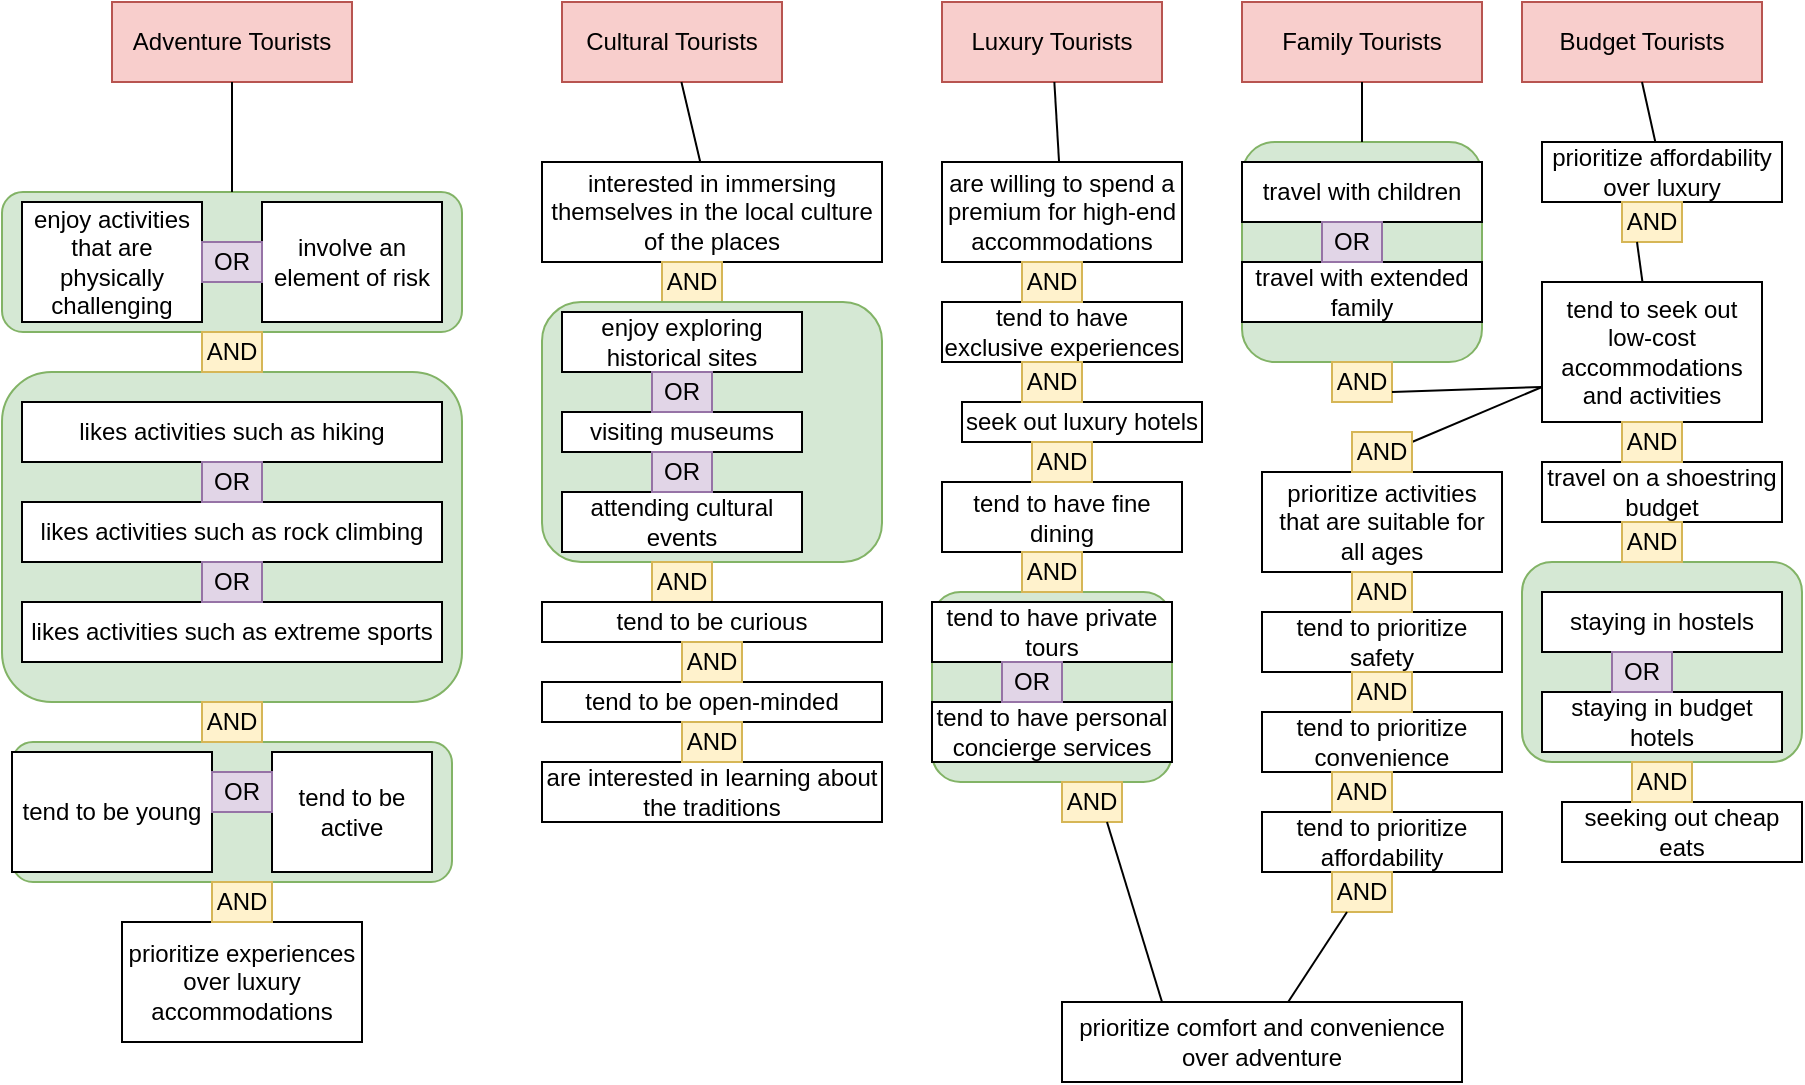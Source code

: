 <mxfile version="21.1.5" type="device">
  <diagram name="Page-1" id="bQ7ZuWAlFZcYcX2RZdaG">
    <mxGraphModel dx="1194" dy="741" grid="1" gridSize="10" guides="1" tooltips="1" connect="1" arrows="1" fold="1" page="1" pageScale="1" pageWidth="850" pageHeight="1100" math="0" shadow="0">
      <root>
        <mxCell id="0" />
        <mxCell id="1" parent="0" />
        <mxCell id="NkZpbGha3Mq-hVSQ7GWd-1" value="Adventure Tourists" style="rounded=0;whiteSpace=wrap;html=1;fillColor=#f8cecc;strokeColor=#b85450;" vertex="1" parent="1">
          <mxGeometry x="55" y="40" width="120" height="40" as="geometry" />
        </mxCell>
        <mxCell id="NkZpbGha3Mq-hVSQ7GWd-3" value="Cultural Tourists" style="rounded=0;whiteSpace=wrap;html=1;fillColor=#f8cecc;strokeColor=#b85450;" vertex="1" parent="1">
          <mxGeometry x="280" y="40" width="110" height="40" as="geometry" />
        </mxCell>
        <mxCell id="NkZpbGha3Mq-hVSQ7GWd-4" value="Luxury Tourists" style="rounded=0;whiteSpace=wrap;html=1;fillColor=#f8cecc;strokeColor=#b85450;" vertex="1" parent="1">
          <mxGeometry x="470" y="40" width="110" height="40" as="geometry" />
        </mxCell>
        <mxCell id="NkZpbGha3Mq-hVSQ7GWd-5" value="Family Tourists" style="rounded=0;whiteSpace=wrap;html=1;fillColor=#f8cecc;strokeColor=#b85450;" vertex="1" parent="1">
          <mxGeometry x="620" y="40" width="120" height="40" as="geometry" />
        </mxCell>
        <mxCell id="NkZpbGha3Mq-hVSQ7GWd-6" value="Budget Tourists" style="rounded=0;whiteSpace=wrap;html=1;fillColor=#f8cecc;strokeColor=#b85450;" vertex="1" parent="1">
          <mxGeometry x="760" y="40" width="120" height="40" as="geometry" />
        </mxCell>
        <mxCell id="NkZpbGha3Mq-hVSQ7GWd-7" value="" style="rounded=1;whiteSpace=wrap;html=1;fillColor=#d5e8d4;strokeColor=#82b366;" vertex="1" parent="1">
          <mxGeometry y="135" width="230" height="70" as="geometry" />
        </mxCell>
        <mxCell id="NkZpbGha3Mq-hVSQ7GWd-8" value="enjoy activities that are physically challenging" style="rounded=0;whiteSpace=wrap;html=1;" vertex="1" parent="1">
          <mxGeometry x="10" y="140" width="90" height="60" as="geometry" />
        </mxCell>
        <mxCell id="NkZpbGha3Mq-hVSQ7GWd-9" value="involve an element of risk" style="rounded=0;whiteSpace=wrap;html=1;" vertex="1" parent="1">
          <mxGeometry x="130" y="140" width="90" height="60" as="geometry" />
        </mxCell>
        <mxCell id="NkZpbGha3Mq-hVSQ7GWd-10" value="" style="endArrow=none;html=1;rounded=0;exitX=0.5;exitY=0;exitDx=0;exitDy=0;" edge="1" parent="1" source="NkZpbGha3Mq-hVSQ7GWd-7" target="NkZpbGha3Mq-hVSQ7GWd-1">
          <mxGeometry width="50" height="50" relative="1" as="geometry">
            <mxPoint x="370" y="160" as="sourcePoint" />
            <mxPoint x="420" y="110" as="targetPoint" />
          </mxGeometry>
        </mxCell>
        <mxCell id="NkZpbGha3Mq-hVSQ7GWd-12" value="" style="rounded=1;whiteSpace=wrap;html=1;fillColor=#d5e8d4;strokeColor=#82b366;" vertex="1" parent="1">
          <mxGeometry y="225" width="230" height="165" as="geometry" />
        </mxCell>
        <mxCell id="NkZpbGha3Mq-hVSQ7GWd-13" value="likes  activities such as hiking" style="rounded=0;whiteSpace=wrap;html=1;" vertex="1" parent="1">
          <mxGeometry x="10" y="240" width="210" height="30" as="geometry" />
        </mxCell>
        <mxCell id="NkZpbGha3Mq-hVSQ7GWd-14" value="likes  activities such as rock climbing" style="rounded=0;whiteSpace=wrap;html=1;" vertex="1" parent="1">
          <mxGeometry x="10" y="290" width="210" height="30" as="geometry" />
        </mxCell>
        <mxCell id="NkZpbGha3Mq-hVSQ7GWd-15" value="&lt;div&gt;likes  activities such as extreme sports&lt;/div&gt;" style="rounded=0;whiteSpace=wrap;html=1;" vertex="1" parent="1">
          <mxGeometry x="10" y="340" width="210" height="30" as="geometry" />
        </mxCell>
        <mxCell id="NkZpbGha3Mq-hVSQ7GWd-17" value="OR" style="rounded=0;whiteSpace=wrap;html=1;fillColor=#e1d5e7;strokeColor=#9673a6;" vertex="1" parent="1">
          <mxGeometry x="100" y="160" width="30" height="20" as="geometry" />
        </mxCell>
        <mxCell id="NkZpbGha3Mq-hVSQ7GWd-18" value="OR" style="rounded=0;whiteSpace=wrap;html=1;fillColor=#e1d5e7;strokeColor=#9673a6;" vertex="1" parent="1">
          <mxGeometry x="100" y="320" width="30" height="20" as="geometry" />
        </mxCell>
        <mxCell id="NkZpbGha3Mq-hVSQ7GWd-19" value="OR" style="rounded=0;whiteSpace=wrap;html=1;fillColor=#e1d5e7;strokeColor=#9673a6;" vertex="1" parent="1">
          <mxGeometry x="100" y="270" width="30" height="20" as="geometry" />
        </mxCell>
        <mxCell id="NkZpbGha3Mq-hVSQ7GWd-23" value="AND" style="rounded=0;whiteSpace=wrap;html=1;fillColor=#fff2cc;strokeColor=#d6b656;" vertex="1" parent="1">
          <mxGeometry x="100" y="205" width="30" height="20" as="geometry" />
        </mxCell>
        <mxCell id="NkZpbGha3Mq-hVSQ7GWd-24" value="prioritize experiences over luxury accommodations" style="rounded=0;whiteSpace=wrap;html=1;" vertex="1" parent="1">
          <mxGeometry x="60" y="500" width="120" height="60" as="geometry" />
        </mxCell>
        <mxCell id="NkZpbGha3Mq-hVSQ7GWd-25" value="" style="rounded=1;whiteSpace=wrap;html=1;fillColor=#d5e8d4;strokeColor=#82b366;" vertex="1" parent="1">
          <mxGeometry x="5" y="410" width="220" height="70" as="geometry" />
        </mxCell>
        <mxCell id="NkZpbGha3Mq-hVSQ7GWd-26" value="tend to be young" style="rounded=0;whiteSpace=wrap;html=1;" vertex="1" parent="1">
          <mxGeometry x="5" y="415" width="100" height="60" as="geometry" />
        </mxCell>
        <mxCell id="NkZpbGha3Mq-hVSQ7GWd-27" value="tend to be active" style="rounded=0;whiteSpace=wrap;html=1;" vertex="1" parent="1">
          <mxGeometry x="135" y="415" width="80" height="60" as="geometry" />
        </mxCell>
        <mxCell id="NkZpbGha3Mq-hVSQ7GWd-28" value="OR" style="rounded=0;whiteSpace=wrap;html=1;fillColor=#e1d5e7;strokeColor=#9673a6;" vertex="1" parent="1">
          <mxGeometry x="105" y="425" width="30" height="20" as="geometry" />
        </mxCell>
        <mxCell id="NkZpbGha3Mq-hVSQ7GWd-30" value="AND" style="rounded=0;whiteSpace=wrap;html=1;fillColor=#fff2cc;strokeColor=#d6b656;" vertex="1" parent="1">
          <mxGeometry x="100" y="390" width="30" height="20" as="geometry" />
        </mxCell>
        <mxCell id="NkZpbGha3Mq-hVSQ7GWd-31" value="AND" style="rounded=0;whiteSpace=wrap;html=1;fillColor=#fff2cc;strokeColor=#d6b656;" vertex="1" parent="1">
          <mxGeometry x="105" y="480" width="30" height="20" as="geometry" />
        </mxCell>
        <mxCell id="NkZpbGha3Mq-hVSQ7GWd-33" value="interested in immersing themselves in the local culture of the places" style="rounded=0;whiteSpace=wrap;html=1;" vertex="1" parent="1">
          <mxGeometry x="270" y="120" width="170" height="50" as="geometry" />
        </mxCell>
        <mxCell id="NkZpbGha3Mq-hVSQ7GWd-34" value="AND" style="rounded=0;whiteSpace=wrap;html=1;fillColor=#fff2cc;strokeColor=#d6b656;" vertex="1" parent="1">
          <mxGeometry x="330" y="170" width="30" height="20" as="geometry" />
        </mxCell>
        <mxCell id="NkZpbGha3Mq-hVSQ7GWd-35" value="" style="rounded=1;whiteSpace=wrap;html=1;fillColor=#d5e8d4;strokeColor=#82b366;" vertex="1" parent="1">
          <mxGeometry x="620" y="110" width="120" height="110" as="geometry" />
        </mxCell>
        <mxCell id="NkZpbGha3Mq-hVSQ7GWd-36" value="" style="rounded=1;whiteSpace=wrap;html=1;fillColor=#d5e8d4;strokeColor=#82b366;" vertex="1" parent="1">
          <mxGeometry x="270" y="190" width="170" height="130" as="geometry" />
        </mxCell>
        <mxCell id="NkZpbGha3Mq-hVSQ7GWd-38" value="enjoy exploring historical sites" style="rounded=0;whiteSpace=wrap;html=1;" vertex="1" parent="1">
          <mxGeometry x="280" y="195" width="120" height="30" as="geometry" />
        </mxCell>
        <mxCell id="NkZpbGha3Mq-hVSQ7GWd-39" value="visiting museums" style="rounded=0;whiteSpace=wrap;html=1;" vertex="1" parent="1">
          <mxGeometry x="280" y="245" width="120" height="20" as="geometry" />
        </mxCell>
        <mxCell id="NkZpbGha3Mq-hVSQ7GWd-40" value="are interested in learning about the traditions" style="rounded=0;whiteSpace=wrap;html=1;" vertex="1" parent="1">
          <mxGeometry x="270" y="420" width="170" height="30" as="geometry" />
        </mxCell>
        <mxCell id="NkZpbGha3Mq-hVSQ7GWd-41" value="attending cultural events" style="rounded=0;whiteSpace=wrap;html=1;" vertex="1" parent="1">
          <mxGeometry x="280" y="285" width="120" height="30" as="geometry" />
        </mxCell>
        <mxCell id="NkZpbGha3Mq-hVSQ7GWd-42" value="OR" style="rounded=0;whiteSpace=wrap;html=1;fillColor=#e1d5e7;strokeColor=#9673a6;" vertex="1" parent="1">
          <mxGeometry x="325" y="225" width="30" height="20" as="geometry" />
        </mxCell>
        <mxCell id="NkZpbGha3Mq-hVSQ7GWd-43" value="OR" style="rounded=0;whiteSpace=wrap;html=1;fillColor=#e1d5e7;strokeColor=#9673a6;" vertex="1" parent="1">
          <mxGeometry x="325" y="265" width="30" height="20" as="geometry" />
        </mxCell>
        <mxCell id="NkZpbGha3Mq-hVSQ7GWd-45" value="AND" style="rounded=0;whiteSpace=wrap;html=1;fillColor=#fff2cc;strokeColor=#d6b656;" vertex="1" parent="1">
          <mxGeometry x="325" y="320" width="30" height="20" as="geometry" />
        </mxCell>
        <mxCell id="NkZpbGha3Mq-hVSQ7GWd-46" value="tend to be curious" style="rounded=0;whiteSpace=wrap;html=1;" vertex="1" parent="1">
          <mxGeometry x="270" y="340" width="170" height="20" as="geometry" />
        </mxCell>
        <mxCell id="NkZpbGha3Mq-hVSQ7GWd-47" value="tend to be open-minded" style="rounded=0;whiteSpace=wrap;html=1;" vertex="1" parent="1">
          <mxGeometry x="270" y="380" width="170" height="20" as="geometry" />
        </mxCell>
        <mxCell id="NkZpbGha3Mq-hVSQ7GWd-48" value="AND" style="rounded=0;whiteSpace=wrap;html=1;fillColor=#fff2cc;strokeColor=#d6b656;" vertex="1" parent="1">
          <mxGeometry x="340" y="360" width="30" height="20" as="geometry" />
        </mxCell>
        <mxCell id="NkZpbGha3Mq-hVSQ7GWd-49" value="AND" style="rounded=0;whiteSpace=wrap;html=1;fillColor=#fff2cc;strokeColor=#d6b656;" vertex="1" parent="1">
          <mxGeometry x="340" y="400" width="30" height="20" as="geometry" />
        </mxCell>
        <mxCell id="NkZpbGha3Mq-hVSQ7GWd-50" value="" style="endArrow=none;html=1;rounded=0;" edge="1" parent="1" source="NkZpbGha3Mq-hVSQ7GWd-33" target="NkZpbGha3Mq-hVSQ7GWd-3">
          <mxGeometry width="50" height="50" relative="1" as="geometry">
            <mxPoint x="370" y="280" as="sourcePoint" />
            <mxPoint x="420" y="230" as="targetPoint" />
          </mxGeometry>
        </mxCell>
        <mxCell id="NkZpbGha3Mq-hVSQ7GWd-51" value="tend to have fine dining" style="rounded=0;whiteSpace=wrap;html=1;" vertex="1" parent="1">
          <mxGeometry x="470" y="280" width="120" height="35" as="geometry" />
        </mxCell>
        <mxCell id="NkZpbGha3Mq-hVSQ7GWd-52" value="seek out luxury hotels" style="rounded=0;whiteSpace=wrap;html=1;" vertex="1" parent="1">
          <mxGeometry x="480" y="240" width="120" height="20" as="geometry" />
        </mxCell>
        <mxCell id="NkZpbGha3Mq-hVSQ7GWd-53" value="tend to have exclusive experiences" style="rounded=0;whiteSpace=wrap;html=1;" vertex="1" parent="1">
          <mxGeometry x="470" y="190" width="120" height="30" as="geometry" />
        </mxCell>
        <mxCell id="NkZpbGha3Mq-hVSQ7GWd-54" value="are willing to spend a premium for high-end accommodations" style="rounded=0;whiteSpace=wrap;html=1;" vertex="1" parent="1">
          <mxGeometry x="470" y="120" width="120" height="50" as="geometry" />
        </mxCell>
        <mxCell id="NkZpbGha3Mq-hVSQ7GWd-55" value="" style="rounded=1;whiteSpace=wrap;html=1;fillColor=#d5e8d4;strokeColor=#82b366;" vertex="1" parent="1">
          <mxGeometry x="760" y="320" width="140" height="100" as="geometry" />
        </mxCell>
        <mxCell id="NkZpbGha3Mq-hVSQ7GWd-57" value="" style="rounded=1;whiteSpace=wrap;html=1;fillColor=#d5e8d4;strokeColor=#82b366;" vertex="1" parent="1">
          <mxGeometry x="465" y="335" width="120" height="95" as="geometry" />
        </mxCell>
        <mxCell id="NkZpbGha3Mq-hVSQ7GWd-60" value="" style="endArrow=none;html=1;rounded=0;" edge="1" parent="1" source="NkZpbGha3Mq-hVSQ7GWd-54" target="NkZpbGha3Mq-hVSQ7GWd-4">
          <mxGeometry width="50" height="50" relative="1" as="geometry">
            <mxPoint x="480" y="130" as="sourcePoint" />
            <mxPoint x="530" y="80" as="targetPoint" />
          </mxGeometry>
        </mxCell>
        <mxCell id="NkZpbGha3Mq-hVSQ7GWd-61" value="AND" style="rounded=0;whiteSpace=wrap;html=1;fillColor=#fff2cc;strokeColor=#d6b656;" vertex="1" parent="1">
          <mxGeometry x="510" y="170" width="30" height="20" as="geometry" />
        </mxCell>
        <mxCell id="NkZpbGha3Mq-hVSQ7GWd-62" value="AND" style="rounded=0;whiteSpace=wrap;html=1;fillColor=#fff2cc;strokeColor=#d6b656;" vertex="1" parent="1">
          <mxGeometry x="510" y="220" width="30" height="20" as="geometry" />
        </mxCell>
        <mxCell id="NkZpbGha3Mq-hVSQ7GWd-63" value="AND" style="rounded=0;whiteSpace=wrap;html=1;fillColor=#fff2cc;strokeColor=#d6b656;" vertex="1" parent="1">
          <mxGeometry x="515" y="260" width="30" height="20" as="geometry" />
        </mxCell>
        <mxCell id="NkZpbGha3Mq-hVSQ7GWd-64" value="prioritize comfort and convenience over adventure" style="rounded=0;whiteSpace=wrap;html=1;" vertex="1" parent="1">
          <mxGeometry x="530" y="540" width="200" height="40" as="geometry" />
        </mxCell>
        <mxCell id="NkZpbGha3Mq-hVSQ7GWd-65" value="tend to have personal concierge services" style="rounded=0;whiteSpace=wrap;html=1;" vertex="1" parent="1">
          <mxGeometry x="465" y="390" width="120" height="30" as="geometry" />
        </mxCell>
        <mxCell id="NkZpbGha3Mq-hVSQ7GWd-66" value="tend to have private tours" style="rounded=0;whiteSpace=wrap;html=1;" vertex="1" parent="1">
          <mxGeometry x="465" y="340" width="120" height="30" as="geometry" />
        </mxCell>
        <mxCell id="NkZpbGha3Mq-hVSQ7GWd-67" value="AND" style="rounded=0;whiteSpace=wrap;html=1;fillColor=#fff2cc;strokeColor=#d6b656;" vertex="1" parent="1">
          <mxGeometry x="510" y="315" width="30" height="20" as="geometry" />
        </mxCell>
        <mxCell id="NkZpbGha3Mq-hVSQ7GWd-68" value="OR" style="rounded=0;whiteSpace=wrap;html=1;fillColor=#e1d5e7;strokeColor=#9673a6;" vertex="1" parent="1">
          <mxGeometry x="500" y="370" width="30" height="20" as="geometry" />
        </mxCell>
        <mxCell id="NkZpbGha3Mq-hVSQ7GWd-69" value="AND" style="rounded=0;whiteSpace=wrap;html=1;fillColor=#fff2cc;strokeColor=#d6b656;" vertex="1" parent="1">
          <mxGeometry x="530" y="430" width="30" height="20" as="geometry" />
        </mxCell>
        <mxCell id="NkZpbGha3Mq-hVSQ7GWd-70" value="seeking out cheap eats" style="rounded=0;whiteSpace=wrap;html=1;" vertex="1" parent="1">
          <mxGeometry x="780" y="440" width="120" height="30" as="geometry" />
        </mxCell>
        <mxCell id="NkZpbGha3Mq-hVSQ7GWd-71" value="tend to prioritize safety" style="rounded=0;whiteSpace=wrap;html=1;" vertex="1" parent="1">
          <mxGeometry x="630" y="345" width="120" height="30" as="geometry" />
        </mxCell>
        <mxCell id="NkZpbGha3Mq-hVSQ7GWd-72" value="prioritize activities that are suitable for all ages" style="rounded=0;whiteSpace=wrap;html=1;" vertex="1" parent="1">
          <mxGeometry x="630" y="275" width="120" height="50" as="geometry" />
        </mxCell>
        <mxCell id="NkZpbGha3Mq-hVSQ7GWd-73" value="travel with extended family" style="rounded=0;whiteSpace=wrap;html=1;" vertex="1" parent="1">
          <mxGeometry x="620" y="170" width="120" height="30" as="geometry" />
        </mxCell>
        <mxCell id="NkZpbGha3Mq-hVSQ7GWd-74" value="travel with children" style="rounded=0;whiteSpace=wrap;html=1;" vertex="1" parent="1">
          <mxGeometry x="620" y="120" width="120" height="30" as="geometry" />
        </mxCell>
        <mxCell id="NkZpbGha3Mq-hVSQ7GWd-75" value="OR" style="rounded=0;whiteSpace=wrap;html=1;fillColor=#e1d5e7;strokeColor=#9673a6;" vertex="1" parent="1">
          <mxGeometry x="660" y="150" width="30" height="20" as="geometry" />
        </mxCell>
        <mxCell id="NkZpbGha3Mq-hVSQ7GWd-76" value="" style="endArrow=none;html=1;rounded=0;exitX=0.5;exitY=0;exitDx=0;exitDy=0;" edge="1" parent="1" source="NkZpbGha3Mq-hVSQ7GWd-35" target="NkZpbGha3Mq-hVSQ7GWd-5">
          <mxGeometry width="50" height="50" relative="1" as="geometry">
            <mxPoint x="460" y="310" as="sourcePoint" />
            <mxPoint x="510" y="260" as="targetPoint" />
          </mxGeometry>
        </mxCell>
        <mxCell id="NkZpbGha3Mq-hVSQ7GWd-77" value="AND" style="rounded=0;whiteSpace=wrap;html=1;fillColor=#fff2cc;strokeColor=#d6b656;" vertex="1" parent="1">
          <mxGeometry x="665" y="220" width="30" height="20" as="geometry" />
        </mxCell>
        <mxCell id="NkZpbGha3Mq-hVSQ7GWd-78" value="tend to prioritize convenience" style="rounded=0;whiteSpace=wrap;html=1;" vertex="1" parent="1">
          <mxGeometry x="630" y="395" width="120" height="30" as="geometry" />
        </mxCell>
        <mxCell id="NkZpbGha3Mq-hVSQ7GWd-79" value="tend to prioritize affordability" style="rounded=0;whiteSpace=wrap;html=1;" vertex="1" parent="1">
          <mxGeometry x="630" y="445" width="120" height="30" as="geometry" />
        </mxCell>
        <mxCell id="NkZpbGha3Mq-hVSQ7GWd-80" value="AND" style="rounded=0;whiteSpace=wrap;html=1;fillColor=#fff2cc;strokeColor=#d6b656;" vertex="1" parent="1">
          <mxGeometry x="675" y="325" width="30" height="20" as="geometry" />
        </mxCell>
        <mxCell id="NkZpbGha3Mq-hVSQ7GWd-81" value="AND" style="rounded=0;whiteSpace=wrap;html=1;fillColor=#fff2cc;strokeColor=#d6b656;" vertex="1" parent="1">
          <mxGeometry x="675" y="375" width="30" height="20" as="geometry" />
        </mxCell>
        <mxCell id="NkZpbGha3Mq-hVSQ7GWd-83" value="AND" style="rounded=0;whiteSpace=wrap;html=1;fillColor=#fff2cc;strokeColor=#d6b656;" vertex="1" parent="1">
          <mxGeometry x="665" y="425" width="30" height="20" as="geometry" />
        </mxCell>
        <mxCell id="NkZpbGha3Mq-hVSQ7GWd-84" value="AND" style="rounded=0;whiteSpace=wrap;html=1;fillColor=#fff2cc;strokeColor=#d6b656;" vertex="1" parent="1">
          <mxGeometry x="665" y="475" width="30" height="20" as="geometry" />
        </mxCell>
        <mxCell id="NkZpbGha3Mq-hVSQ7GWd-85" value="" style="endArrow=none;html=1;rounded=0;entryX=0.75;entryY=1;entryDx=0;entryDy=0;exitX=0.25;exitY=0;exitDx=0;exitDy=0;" edge="1" parent="1" source="NkZpbGha3Mq-hVSQ7GWd-64" target="NkZpbGha3Mq-hVSQ7GWd-69">
          <mxGeometry width="50" height="50" relative="1" as="geometry">
            <mxPoint x="460" y="310" as="sourcePoint" />
            <mxPoint x="510" y="260" as="targetPoint" />
          </mxGeometry>
        </mxCell>
        <mxCell id="NkZpbGha3Mq-hVSQ7GWd-86" value="" style="endArrow=none;html=1;rounded=0;entryX=0.25;entryY=1;entryDx=0;entryDy=0;" edge="1" parent="1" source="NkZpbGha3Mq-hVSQ7GWd-64" target="NkZpbGha3Mq-hVSQ7GWd-84">
          <mxGeometry width="50" height="50" relative="1" as="geometry">
            <mxPoint x="460" y="310" as="sourcePoint" />
            <mxPoint x="510" y="260" as="targetPoint" />
          </mxGeometry>
        </mxCell>
        <mxCell id="NkZpbGha3Mq-hVSQ7GWd-87" value="staying in budget hotels" style="rounded=0;whiteSpace=wrap;html=1;" vertex="1" parent="1">
          <mxGeometry x="770" y="385" width="120" height="30" as="geometry" />
        </mxCell>
        <mxCell id="NkZpbGha3Mq-hVSQ7GWd-88" value="staying in hostels" style="rounded=0;whiteSpace=wrap;html=1;" vertex="1" parent="1">
          <mxGeometry x="770" y="335" width="120" height="30" as="geometry" />
        </mxCell>
        <mxCell id="NkZpbGha3Mq-hVSQ7GWd-89" value="travel on a shoestring budget" style="rounded=0;whiteSpace=wrap;html=1;" vertex="1" parent="1">
          <mxGeometry x="770" y="270" width="120" height="30" as="geometry" />
        </mxCell>
        <mxCell id="NkZpbGha3Mq-hVSQ7GWd-90" value="tend to seek out low-cost accommodations and activities" style="rounded=0;whiteSpace=wrap;html=1;" vertex="1" parent="1">
          <mxGeometry x="770" y="180" width="110" height="70" as="geometry" />
        </mxCell>
        <mxCell id="NkZpbGha3Mq-hVSQ7GWd-91" value="prioritize affordability over luxury" style="rounded=0;whiteSpace=wrap;html=1;" vertex="1" parent="1">
          <mxGeometry x="770" y="110" width="120" height="30" as="geometry" />
        </mxCell>
        <mxCell id="NkZpbGha3Mq-hVSQ7GWd-92" value="" style="endArrow=none;html=1;rounded=0;entryX=0.5;entryY=1;entryDx=0;entryDy=0;" edge="1" parent="1" source="NkZpbGha3Mq-hVSQ7GWd-91" target="NkZpbGha3Mq-hVSQ7GWd-6">
          <mxGeometry width="50" height="50" relative="1" as="geometry">
            <mxPoint x="460" y="310" as="sourcePoint" />
            <mxPoint x="510" y="260" as="targetPoint" />
          </mxGeometry>
        </mxCell>
        <mxCell id="NkZpbGha3Mq-hVSQ7GWd-93" value="" style="endArrow=none;html=1;rounded=0;entryX=1;entryY=0.75;entryDx=0;entryDy=0;exitX=0;exitY=0.75;exitDx=0;exitDy=0;" edge="1" parent="1" source="NkZpbGha3Mq-hVSQ7GWd-90" target="NkZpbGha3Mq-hVSQ7GWd-77">
          <mxGeometry width="50" height="50" relative="1" as="geometry">
            <mxPoint x="460" y="310" as="sourcePoint" />
            <mxPoint x="510" y="260" as="targetPoint" />
          </mxGeometry>
        </mxCell>
        <mxCell id="NkZpbGha3Mq-hVSQ7GWd-94" value="" style="endArrow=none;html=1;rounded=0;entryX=0;entryY=0.75;entryDx=0;entryDy=0;exitX=1;exitY=0.25;exitDx=0;exitDy=0;" edge="1" parent="1" source="NkZpbGha3Mq-hVSQ7GWd-95" target="NkZpbGha3Mq-hVSQ7GWd-90">
          <mxGeometry width="50" height="50" relative="1" as="geometry">
            <mxPoint x="460" y="310" as="sourcePoint" />
            <mxPoint x="510" y="260" as="targetPoint" />
          </mxGeometry>
        </mxCell>
        <mxCell id="NkZpbGha3Mq-hVSQ7GWd-95" value="AND" style="rounded=0;whiteSpace=wrap;html=1;fillColor=#fff2cc;strokeColor=#d6b656;" vertex="1" parent="1">
          <mxGeometry x="675" y="255" width="30" height="20" as="geometry" />
        </mxCell>
        <mxCell id="NkZpbGha3Mq-hVSQ7GWd-97" value="AND" style="rounded=0;whiteSpace=wrap;html=1;fillColor=#fff2cc;strokeColor=#d6b656;" vertex="1" parent="1">
          <mxGeometry x="810" y="140" width="30" height="20" as="geometry" />
        </mxCell>
        <mxCell id="NkZpbGha3Mq-hVSQ7GWd-98" value="" style="endArrow=none;html=1;rounded=0;entryX=0.25;entryY=1;entryDx=0;entryDy=0;" edge="1" parent="1" source="NkZpbGha3Mq-hVSQ7GWd-90" target="NkZpbGha3Mq-hVSQ7GWd-97">
          <mxGeometry width="50" height="50" relative="1" as="geometry">
            <mxPoint x="460" y="310" as="sourcePoint" />
            <mxPoint x="510" y="260" as="targetPoint" />
          </mxGeometry>
        </mxCell>
        <mxCell id="NkZpbGha3Mq-hVSQ7GWd-99" value="AND" style="rounded=0;whiteSpace=wrap;html=1;fillColor=#fff2cc;strokeColor=#d6b656;" vertex="1" parent="1">
          <mxGeometry x="810" y="250" width="30" height="20" as="geometry" />
        </mxCell>
        <mxCell id="NkZpbGha3Mq-hVSQ7GWd-101" value="OR" style="rounded=0;whiteSpace=wrap;html=1;fillColor=#e1d5e7;strokeColor=#9673a6;" vertex="1" parent="1">
          <mxGeometry x="805" y="365" width="30" height="20" as="geometry" />
        </mxCell>
        <mxCell id="NkZpbGha3Mq-hVSQ7GWd-102" value="AND" style="rounded=0;whiteSpace=wrap;html=1;fillColor=#fff2cc;strokeColor=#d6b656;" vertex="1" parent="1">
          <mxGeometry x="810" y="300" width="30" height="20" as="geometry" />
        </mxCell>
        <mxCell id="NkZpbGha3Mq-hVSQ7GWd-104" value="AND" style="rounded=0;whiteSpace=wrap;html=1;fillColor=#fff2cc;strokeColor=#d6b656;" vertex="1" parent="1">
          <mxGeometry x="815" y="420" width="30" height="20" as="geometry" />
        </mxCell>
      </root>
    </mxGraphModel>
  </diagram>
</mxfile>
